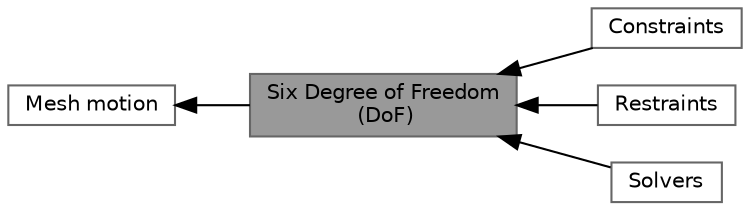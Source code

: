 digraph "Six Degree of Freedom (DoF)"
{
 // LATEX_PDF_SIZE
  bgcolor="transparent";
  edge [fontname=Helvetica,fontsize=10,labelfontname=Helvetica,labelfontsize=10];
  node [fontname=Helvetica,fontsize=10,shape=box,height=0.2,width=0.4];
  rankdir=LR;
  Node2 [id="Node000002",label="Mesh motion",height=0.2,width=0.4,color="grey40", fillcolor="white", style="filled",URL="$group__grpMeshMotion.html",tooltip=" "];
  Node1 [id="Node000001",label="Six Degree of Freedom\l (DoF)",height=0.2,width=0.4,color="gray40", fillcolor="grey60", style="filled", fontcolor="black",tooltip=" "];
  Node3 [id="Node000003",label="Constraints",height=0.2,width=0.4,color="grey40", fillcolor="white", style="filled",URL="$group__grpSixDoFRigidBodyConstraints.html",tooltip=" "];
  Node4 [id="Node000004",label="Restraints",height=0.2,width=0.4,color="grey40", fillcolor="white", style="filled",URL="$group__grpSixDoFRigidBodyRestraints.html",tooltip=" "];
  Node5 [id="Node000005",label="Solvers",height=0.2,width=0.4,color="grey40", fillcolor="white", style="filled",URL="$group__grpSixDoFRigidBodySolvers.html",tooltip=" "];
  Node2->Node1 [shape=plaintext, dir="back", style="solid"];
  Node1->Node3 [shape=plaintext, dir="back", style="solid"];
  Node1->Node4 [shape=plaintext, dir="back", style="solid"];
  Node1->Node5 [shape=plaintext, dir="back", style="solid"];
}
